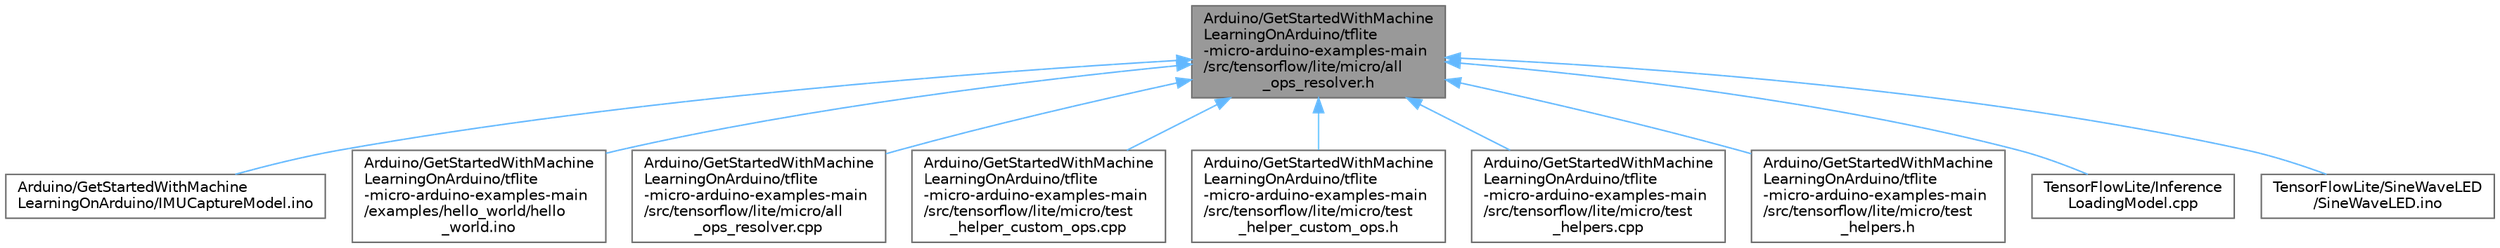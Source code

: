 digraph "Arduino/GetStartedWithMachineLearningOnArduino/tflite-micro-arduino-examples-main/src/tensorflow/lite/micro/all_ops_resolver.h"
{
 // LATEX_PDF_SIZE
  bgcolor="transparent";
  edge [fontname=Helvetica,fontsize=10,labelfontname=Helvetica,labelfontsize=10];
  node [fontname=Helvetica,fontsize=10,shape=box,height=0.2,width=0.4];
  Node1 [id="Node000001",label="Arduino/GetStartedWithMachine\lLearningOnArduino/tflite\l-micro-arduino-examples-main\l/src/tensorflow/lite/micro/all\l_ops_resolver.h",height=0.2,width=0.4,color="gray40", fillcolor="grey60", style="filled", fontcolor="black",tooltip=" "];
  Node1 -> Node2 [id="edge10_Node000001_Node000002",dir="back",color="steelblue1",style="solid",tooltip=" "];
  Node2 [id="Node000002",label="Arduino/GetStartedWithMachine\lLearningOnArduino/IMUCaptureModel.ino",height=0.2,width=0.4,color="grey40", fillcolor="white", style="filled",URL="$_i_m_u_capture_model_8ino.html",tooltip=" "];
  Node1 -> Node3 [id="edge11_Node000001_Node000003",dir="back",color="steelblue1",style="solid",tooltip=" "];
  Node3 [id="Node000003",label="Arduino/GetStartedWithMachine\lLearningOnArduino/tflite\l-micro-arduino-examples-main\l/examples/hello_world/hello\l_world.ino",height=0.2,width=0.4,color="grey40", fillcolor="white", style="filled",URL="$hello__world_8ino.html",tooltip=" "];
  Node1 -> Node4 [id="edge12_Node000001_Node000004",dir="back",color="steelblue1",style="solid",tooltip=" "];
  Node4 [id="Node000004",label="Arduino/GetStartedWithMachine\lLearningOnArduino/tflite\l-micro-arduino-examples-main\l/src/tensorflow/lite/micro/all\l_ops_resolver.cpp",height=0.2,width=0.4,color="grey40", fillcolor="white", style="filled",URL="$all__ops__resolver_8cpp.html",tooltip=" "];
  Node1 -> Node5 [id="edge13_Node000001_Node000005",dir="back",color="steelblue1",style="solid",tooltip=" "];
  Node5 [id="Node000005",label="Arduino/GetStartedWithMachine\lLearningOnArduino/tflite\l-micro-arduino-examples-main\l/src/tensorflow/lite/micro/test\l_helper_custom_ops.cpp",height=0.2,width=0.4,color="grey40", fillcolor="white", style="filled",URL="$test__helper__custom__ops_8cpp.html",tooltip=" "];
  Node1 -> Node6 [id="edge14_Node000001_Node000006",dir="back",color="steelblue1",style="solid",tooltip=" "];
  Node6 [id="Node000006",label="Arduino/GetStartedWithMachine\lLearningOnArduino/tflite\l-micro-arduino-examples-main\l/src/tensorflow/lite/micro/test\l_helper_custom_ops.h",height=0.2,width=0.4,color="grey40", fillcolor="white", style="filled",URL="$tflite-micro-arduino-examples-main_2src_2tensorflow_2lite_2micro_2test__helper__custom__ops_8h.html",tooltip=" "];
  Node1 -> Node7 [id="edge15_Node000001_Node000007",dir="back",color="steelblue1",style="solid",tooltip=" "];
  Node7 [id="Node000007",label="Arduino/GetStartedWithMachine\lLearningOnArduino/tflite\l-micro-arduino-examples-main\l/src/tensorflow/lite/micro/test\l_helpers.cpp",height=0.2,width=0.4,color="grey40", fillcolor="white", style="filled",URL="$test__helpers_8cpp.html",tooltip=" "];
  Node1 -> Node8 [id="edge16_Node000001_Node000008",dir="back",color="steelblue1",style="solid",tooltip=" "];
  Node8 [id="Node000008",label="Arduino/GetStartedWithMachine\lLearningOnArduino/tflite\l-micro-arduino-examples-main\l/src/tensorflow/lite/micro/test\l_helpers.h",height=0.2,width=0.4,color="grey40", fillcolor="white", style="filled",URL="$tflite-micro-arduino-examples-main_2src_2tensorflow_2lite_2micro_2test__helpers_8h.html",tooltip=" "];
  Node1 -> Node9 [id="edge17_Node000001_Node000009",dir="back",color="steelblue1",style="solid",tooltip=" "];
  Node9 [id="Node000009",label="TensorFlowLite/Inference\lLoadingModel.cpp",height=0.2,width=0.4,color="grey40", fillcolor="white", style="filled",URL="$_inference_loading_model_8cpp.html",tooltip=" "];
  Node1 -> Node10 [id="edge18_Node000001_Node000010",dir="back",color="steelblue1",style="solid",tooltip=" "];
  Node10 [id="Node000010",label="TensorFlowLite/SineWaveLED\l/SineWaveLED.ino",height=0.2,width=0.4,color="grey40", fillcolor="white", style="filled",URL="$_sine_wave_l_e_d_8ino.html",tooltip=" "];
}
